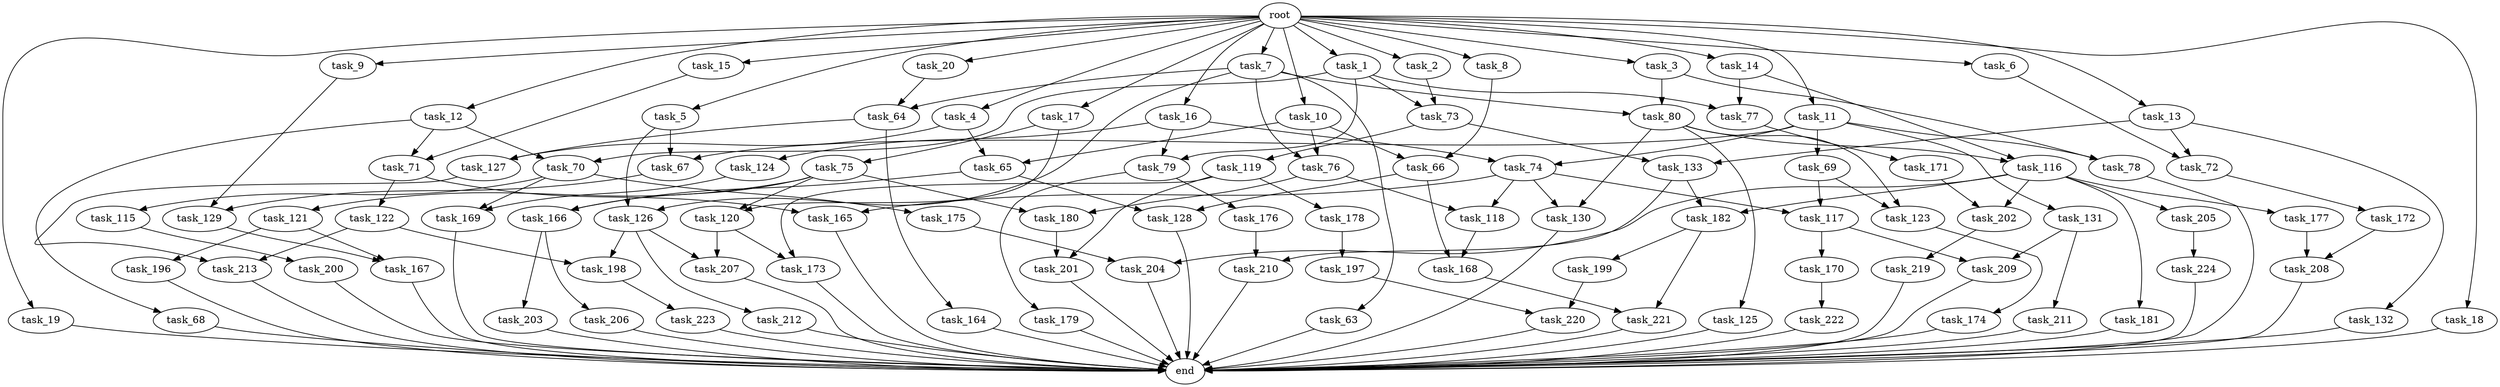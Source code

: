 digraph G {
  task_207 [size="1168231104.512000"];
  task_16 [size="1.024000"];
  task_212 [size="858993459.200000"];
  task_168 [size="1279900254.208000"];
  task_115 [size="34359738.368000"];
  task_17 [size="1.024000"];
  task_125 [size="420906795.008000"];
  task_12 [size="1.024000"];
  task_172 [size="214748364.800000"];
  task_119 [size="34359738.368000"];
  task_13 [size="1.024000"];
  task_20 [size="1.024000"];
  task_166 [size="773094113.280000"];
  task_68 [size="137438953.472000"];
  task_66 [size="1245540515.840000"];
  task_19 [size="1.024000"];
  task_6 [size="1.024000"];
  task_219 [size="420906795.008000"];
  task_176 [size="137438953.472000"];
  task_1 [size="1.024000"];
  task_2 [size="1.024000"];
  task_123 [size="970662608.896000"];
  task_79 [size="627065225.216000"];
  task_72 [size="249108103.168000"];
  task_200 [size="858993459.200000"];
  task_63 [size="214748364.800000"];
  task_180 [size="1554778161.152000"];
  root [size="0.000000"];
  task_202 [size="1005022347.264000"];
  task_127 [size="523986010.112000"];
  task_117 [size="1408749273.088000"];
  task_7 [size="1.024000"];
  task_74 [size="154618822.656000"];
  task_75 [size="309237645.312000"];
  task_220 [size="249108103.168000"];
  task_198 [size="1717986918.400000"];
  task_129 [size="214748364.800000"];
  task_131 [size="77309411.328000"];
  task_203 [size="695784701.952000"];
  task_133 [size="249108103.168000"];
  task_77 [size="687194767.360000"];
  task_210 [size="558345748.480000"];
  task_165 [size="936302870.528000"];
  task_209 [size="1005022347.264000"];
  task_174 [size="695784701.952000"];
  task_11 [size="1.024000"];
  task_179 [size="137438953.472000"];
  task_4 [size="1.024000"];
  task_182 [size="446676598.784000"];
  task_173 [size="343597383.680000"];
  task_18 [size="1.024000"];
  task_199 [size="858993459.200000"];
  task_65 [size="764504178.688000"];
  task_73 [size="764504178.688000"];
  task_76 [size="764504178.688000"];
  task_211 [size="309237645.312000"];
  task_208 [size="558345748.480000"];
  task_10 [size="1.024000"];
  task_130 [size="1279900254.208000"];
  task_213 [size="893353197.568000"];
  task_14 [size="1.024000"];
  task_122 [size="77309411.328000"];
  task_69 [size="77309411.328000"];
  task_178 [size="34359738.368000"];
  task_223 [size="137438953.472000"];
  task_118 [size="1717986918.400000"];
  task_64 [size="352187318.272000"];
  task_121 [size="695784701.952000"];
  task_15 [size="1.024000"];
  task_169 [size="111669149.696000"];
  end [size="0.000000"];
  task_164 [size="309237645.312000"];
  task_167 [size="627065225.216000"];
  task_196 [size="549755813.888000"];
  task_70 [size="687194767.360000"];
  task_175 [size="34359738.368000"];
  task_78 [size="627065225.216000"];
  task_3 [size="1.024000"];
  task_181 [size="309237645.312000"];
  task_71 [size="214748364.800000"];
  task_197 [size="34359738.368000"];
  task_201 [size="171798691.840000"];
  task_8 [size="1.024000"];
  task_126 [size="249108103.168000"];
  task_9 [size="1.024000"];
  task_120 [size="1005022347.264000"];
  task_5 [size="1.024000"];
  task_124 [size="77309411.328000"];
  task_67 [size="111669149.696000"];
  task_132 [size="214748364.800000"];
  task_170 [size="695784701.952000"];
  task_80 [size="764504178.688000"];
  task_204 [size="446676598.784000"];
  task_177 [size="309237645.312000"];
  task_205 [size="309237645.312000"];
  task_224 [size="34359738.368000"];
  task_116 [size="558345748.480000"];
  task_222 [size="34359738.368000"];
  task_171 [size="137438953.472000"];
  task_128 [size="936302870.528000"];
  task_221 [size="1554778161.152000"];
  task_206 [size="695784701.952000"];

  task_207 -> end [size="1.000000"];
  task_16 -> task_74 [size="75497472.000000"];
  task_16 -> task_124 [size="75497472.000000"];
  task_16 -> task_79 [size="75497472.000000"];
  task_212 -> end [size="1.000000"];
  task_168 -> task_221 [size="679477248.000000"];
  task_115 -> task_200 [size="838860800.000000"];
  task_17 -> task_120 [size="301989888.000000"];
  task_17 -> task_75 [size="301989888.000000"];
  task_125 -> end [size="1.000000"];
  task_12 -> task_70 [size="134217728.000000"];
  task_12 -> task_68 [size="134217728.000000"];
  task_12 -> task_71 [size="134217728.000000"];
  task_172 -> task_208 [size="411041792.000000"];
  task_119 -> task_178 [size="33554432.000000"];
  task_119 -> task_173 [size="33554432.000000"];
  task_119 -> task_201 [size="33554432.000000"];
  task_13 -> task_133 [size="209715200.000000"];
  task_13 -> task_72 [size="209715200.000000"];
  task_13 -> task_132 [size="209715200.000000"];
  task_20 -> task_64 [size="134217728.000000"];
  task_166 -> task_203 [size="679477248.000000"];
  task_166 -> task_206 [size="679477248.000000"];
  task_68 -> end [size="1.000000"];
  task_66 -> task_128 [size="838860800.000000"];
  task_66 -> task_168 [size="838860800.000000"];
  task_19 -> end [size="1.000000"];
  task_6 -> task_72 [size="33554432.000000"];
  task_219 -> end [size="1.000000"];
  task_176 -> task_210 [size="411041792.000000"];
  task_1 -> task_70 [size="536870912.000000"];
  task_1 -> task_73 [size="536870912.000000"];
  task_1 -> task_79 [size="536870912.000000"];
  task_1 -> task_77 [size="536870912.000000"];
  task_2 -> task_73 [size="209715200.000000"];
  task_123 -> task_174 [size="679477248.000000"];
  task_79 -> task_179 [size="134217728.000000"];
  task_79 -> task_176 [size="134217728.000000"];
  task_72 -> task_172 [size="209715200.000000"];
  task_200 -> end [size="1.000000"];
  task_63 -> end [size="1.000000"];
  task_180 -> task_201 [size="134217728.000000"];
  root -> task_2 [size="1.000000"];
  root -> task_7 [size="1.000000"];
  root -> task_5 [size="1.000000"];
  root -> task_11 [size="1.000000"];
  root -> task_20 [size="1.000000"];
  root -> task_10 [size="1.000000"];
  root -> task_16 [size="1.000000"];
  root -> task_4 [size="1.000000"];
  root -> task_17 [size="1.000000"];
  root -> task_3 [size="1.000000"];
  root -> task_13 [size="1.000000"];
  root -> task_18 [size="1.000000"];
  root -> task_9 [size="1.000000"];
  root -> task_19 [size="1.000000"];
  root -> task_6 [size="1.000000"];
  root -> task_14 [size="1.000000"];
  root -> task_8 [size="1.000000"];
  root -> task_12 [size="1.000000"];
  root -> task_15 [size="1.000000"];
  root -> task_1 [size="1.000000"];
  task_202 -> task_219 [size="411041792.000000"];
  task_127 -> task_213 [size="33554432.000000"];
  task_117 -> task_209 [size="679477248.000000"];
  task_117 -> task_170 [size="679477248.000000"];
  task_7 -> task_64 [size="209715200.000000"];
  task_7 -> task_63 [size="209715200.000000"];
  task_7 -> task_80 [size="209715200.000000"];
  task_7 -> task_76 [size="209715200.000000"];
  task_7 -> task_126 [size="209715200.000000"];
  task_74 -> task_118 [size="838860800.000000"];
  task_74 -> task_130 [size="838860800.000000"];
  task_74 -> task_117 [size="838860800.000000"];
  task_74 -> task_165 [size="838860800.000000"];
  task_75 -> task_166 [size="679477248.000000"];
  task_75 -> task_120 [size="679477248.000000"];
  task_75 -> task_121 [size="679477248.000000"];
  task_75 -> task_180 [size="679477248.000000"];
  task_220 -> end [size="1.000000"];
  task_198 -> task_223 [size="134217728.000000"];
  task_129 -> task_167 [size="75497472.000000"];
  task_131 -> task_209 [size="301989888.000000"];
  task_131 -> task_211 [size="301989888.000000"];
  task_203 -> end [size="1.000000"];
  task_133 -> task_182 [size="134217728.000000"];
  task_133 -> task_210 [size="134217728.000000"];
  task_77 -> task_171 [size="134217728.000000"];
  task_210 -> end [size="1.000000"];
  task_165 -> end [size="1.000000"];
  task_209 -> end [size="1.000000"];
  task_174 -> end [size="1.000000"];
  task_11 -> task_78 [size="75497472.000000"];
  task_11 -> task_74 [size="75497472.000000"];
  task_11 -> task_67 [size="75497472.000000"];
  task_11 -> task_69 [size="75497472.000000"];
  task_11 -> task_131 [size="75497472.000000"];
  task_179 -> end [size="1.000000"];
  task_4 -> task_127 [size="209715200.000000"];
  task_4 -> task_65 [size="209715200.000000"];
  task_182 -> task_221 [size="838860800.000000"];
  task_182 -> task_199 [size="838860800.000000"];
  task_173 -> end [size="1.000000"];
  task_18 -> end [size="1.000000"];
  task_199 -> task_220 [size="33554432.000000"];
  task_65 -> task_166 [size="75497472.000000"];
  task_65 -> task_128 [size="75497472.000000"];
  task_73 -> task_119 [size="33554432.000000"];
  task_73 -> task_133 [size="33554432.000000"];
  task_76 -> task_118 [size="838860800.000000"];
  task_76 -> task_180 [size="838860800.000000"];
  task_211 -> end [size="1.000000"];
  task_208 -> end [size="1.000000"];
  task_10 -> task_66 [size="536870912.000000"];
  task_10 -> task_76 [size="536870912.000000"];
  task_10 -> task_65 [size="536870912.000000"];
  task_130 -> end [size="1.000000"];
  task_213 -> end [size="1.000000"];
  task_14 -> task_116 [size="134217728.000000"];
  task_14 -> task_77 [size="134217728.000000"];
  task_122 -> task_213 [size="838860800.000000"];
  task_122 -> task_198 [size="838860800.000000"];
  task_69 -> task_123 [size="536870912.000000"];
  task_69 -> task_117 [size="536870912.000000"];
  task_178 -> task_197 [size="33554432.000000"];
  task_223 -> end [size="1.000000"];
  task_118 -> task_168 [size="411041792.000000"];
  task_64 -> task_127 [size="301989888.000000"];
  task_64 -> task_164 [size="301989888.000000"];
  task_121 -> task_167 [size="536870912.000000"];
  task_121 -> task_196 [size="536870912.000000"];
  task_15 -> task_71 [size="75497472.000000"];
  task_169 -> end [size="1.000000"];
  task_164 -> end [size="1.000000"];
  task_167 -> end [size="1.000000"];
  task_196 -> end [size="1.000000"];
  task_70 -> task_115 [size="33554432.000000"];
  task_70 -> task_175 [size="33554432.000000"];
  task_70 -> task_169 [size="33554432.000000"];
  task_175 -> task_204 [size="134217728.000000"];
  task_78 -> end [size="1.000000"];
  task_3 -> task_78 [size="536870912.000000"];
  task_3 -> task_80 [size="536870912.000000"];
  task_181 -> end [size="1.000000"];
  task_71 -> task_122 [size="75497472.000000"];
  task_71 -> task_165 [size="75497472.000000"];
  task_197 -> task_220 [size="209715200.000000"];
  task_201 -> end [size="1.000000"];
  task_8 -> task_66 [size="679477248.000000"];
  task_126 -> task_212 [size="838860800.000000"];
  task_126 -> task_207 [size="838860800.000000"];
  task_126 -> task_198 [size="838860800.000000"];
  task_9 -> task_129 [size="75497472.000000"];
  task_120 -> task_207 [size="301989888.000000"];
  task_120 -> task_173 [size="301989888.000000"];
  task_5 -> task_67 [size="33554432.000000"];
  task_5 -> task_126 [size="33554432.000000"];
  task_124 -> task_169 [size="75497472.000000"];
  task_67 -> task_129 [size="134217728.000000"];
  task_132 -> end [size="1.000000"];
  task_170 -> task_222 [size="33554432.000000"];
  task_80 -> task_123 [size="411041792.000000"];
  task_80 -> task_116 [size="411041792.000000"];
  task_80 -> task_130 [size="411041792.000000"];
  task_80 -> task_125 [size="411041792.000000"];
  task_204 -> end [size="1.000000"];
  task_177 -> task_208 [size="134217728.000000"];
  task_205 -> task_224 [size="33554432.000000"];
  task_224 -> end [size="1.000000"];
  task_116 -> task_177 [size="301989888.000000"];
  task_116 -> task_202 [size="301989888.000000"];
  task_116 -> task_182 [size="301989888.000000"];
  task_116 -> task_204 [size="301989888.000000"];
  task_116 -> task_181 [size="301989888.000000"];
  task_116 -> task_205 [size="301989888.000000"];
  task_222 -> end [size="1.000000"];
  task_171 -> task_202 [size="679477248.000000"];
  task_128 -> end [size="1.000000"];
  task_221 -> end [size="1.000000"];
  task_206 -> end [size="1.000000"];
}
